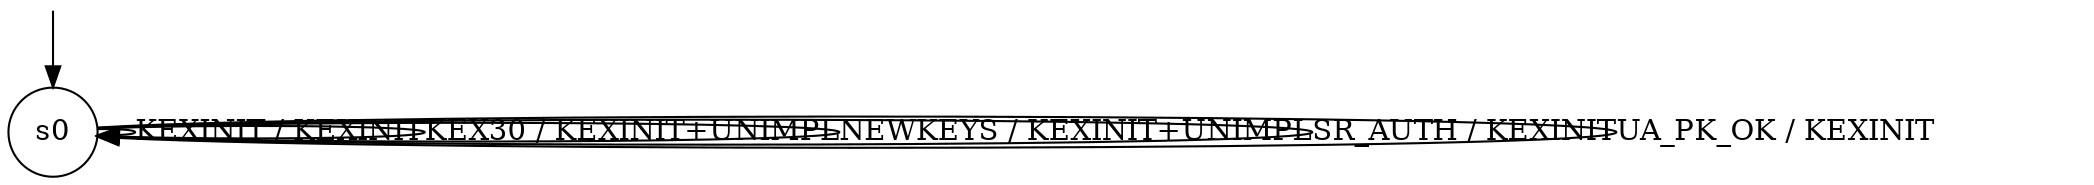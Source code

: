 digraph g {

	s0 [shape="circle" label="s0"];
	s0 -> s0 [label="KEXINIT / KEXINIT"];
	s0 -> s0 [label="KEX30 / KEXINIT+UNIMPL"];
	s0 -> s0 [label="NEWKEYS / KEXINIT+UNIMPL"];
	s0 -> s0 [label="SR_AUTH / KEXINIT"];
	s0 -> s0 [label="UA_PK_OK / KEXINIT"];

__start0 [label="" shape="none" width="0" height="0"];
__start0 -> s0;

}
